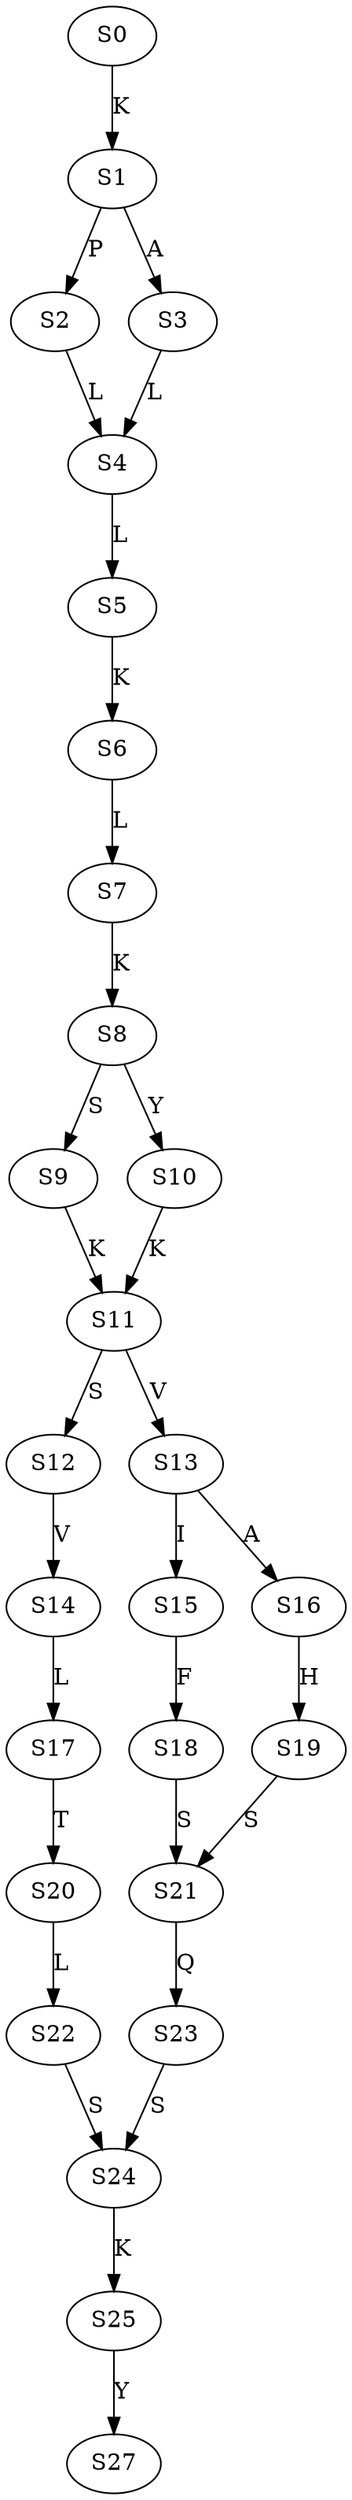 strict digraph  {
	S0 -> S1 [ label = K ];
	S1 -> S2 [ label = P ];
	S1 -> S3 [ label = A ];
	S2 -> S4 [ label = L ];
	S3 -> S4 [ label = L ];
	S4 -> S5 [ label = L ];
	S5 -> S6 [ label = K ];
	S6 -> S7 [ label = L ];
	S7 -> S8 [ label = K ];
	S8 -> S9 [ label = S ];
	S8 -> S10 [ label = Y ];
	S9 -> S11 [ label = K ];
	S10 -> S11 [ label = K ];
	S11 -> S12 [ label = S ];
	S11 -> S13 [ label = V ];
	S12 -> S14 [ label = V ];
	S13 -> S15 [ label = I ];
	S13 -> S16 [ label = A ];
	S14 -> S17 [ label = L ];
	S15 -> S18 [ label = F ];
	S16 -> S19 [ label = H ];
	S17 -> S20 [ label = T ];
	S18 -> S21 [ label = S ];
	S19 -> S21 [ label = S ];
	S20 -> S22 [ label = L ];
	S21 -> S23 [ label = Q ];
	S22 -> S24 [ label = S ];
	S23 -> S24 [ label = S ];
	S24 -> S25 [ label = K ];
	S25 -> S27 [ label = Y ];
}
